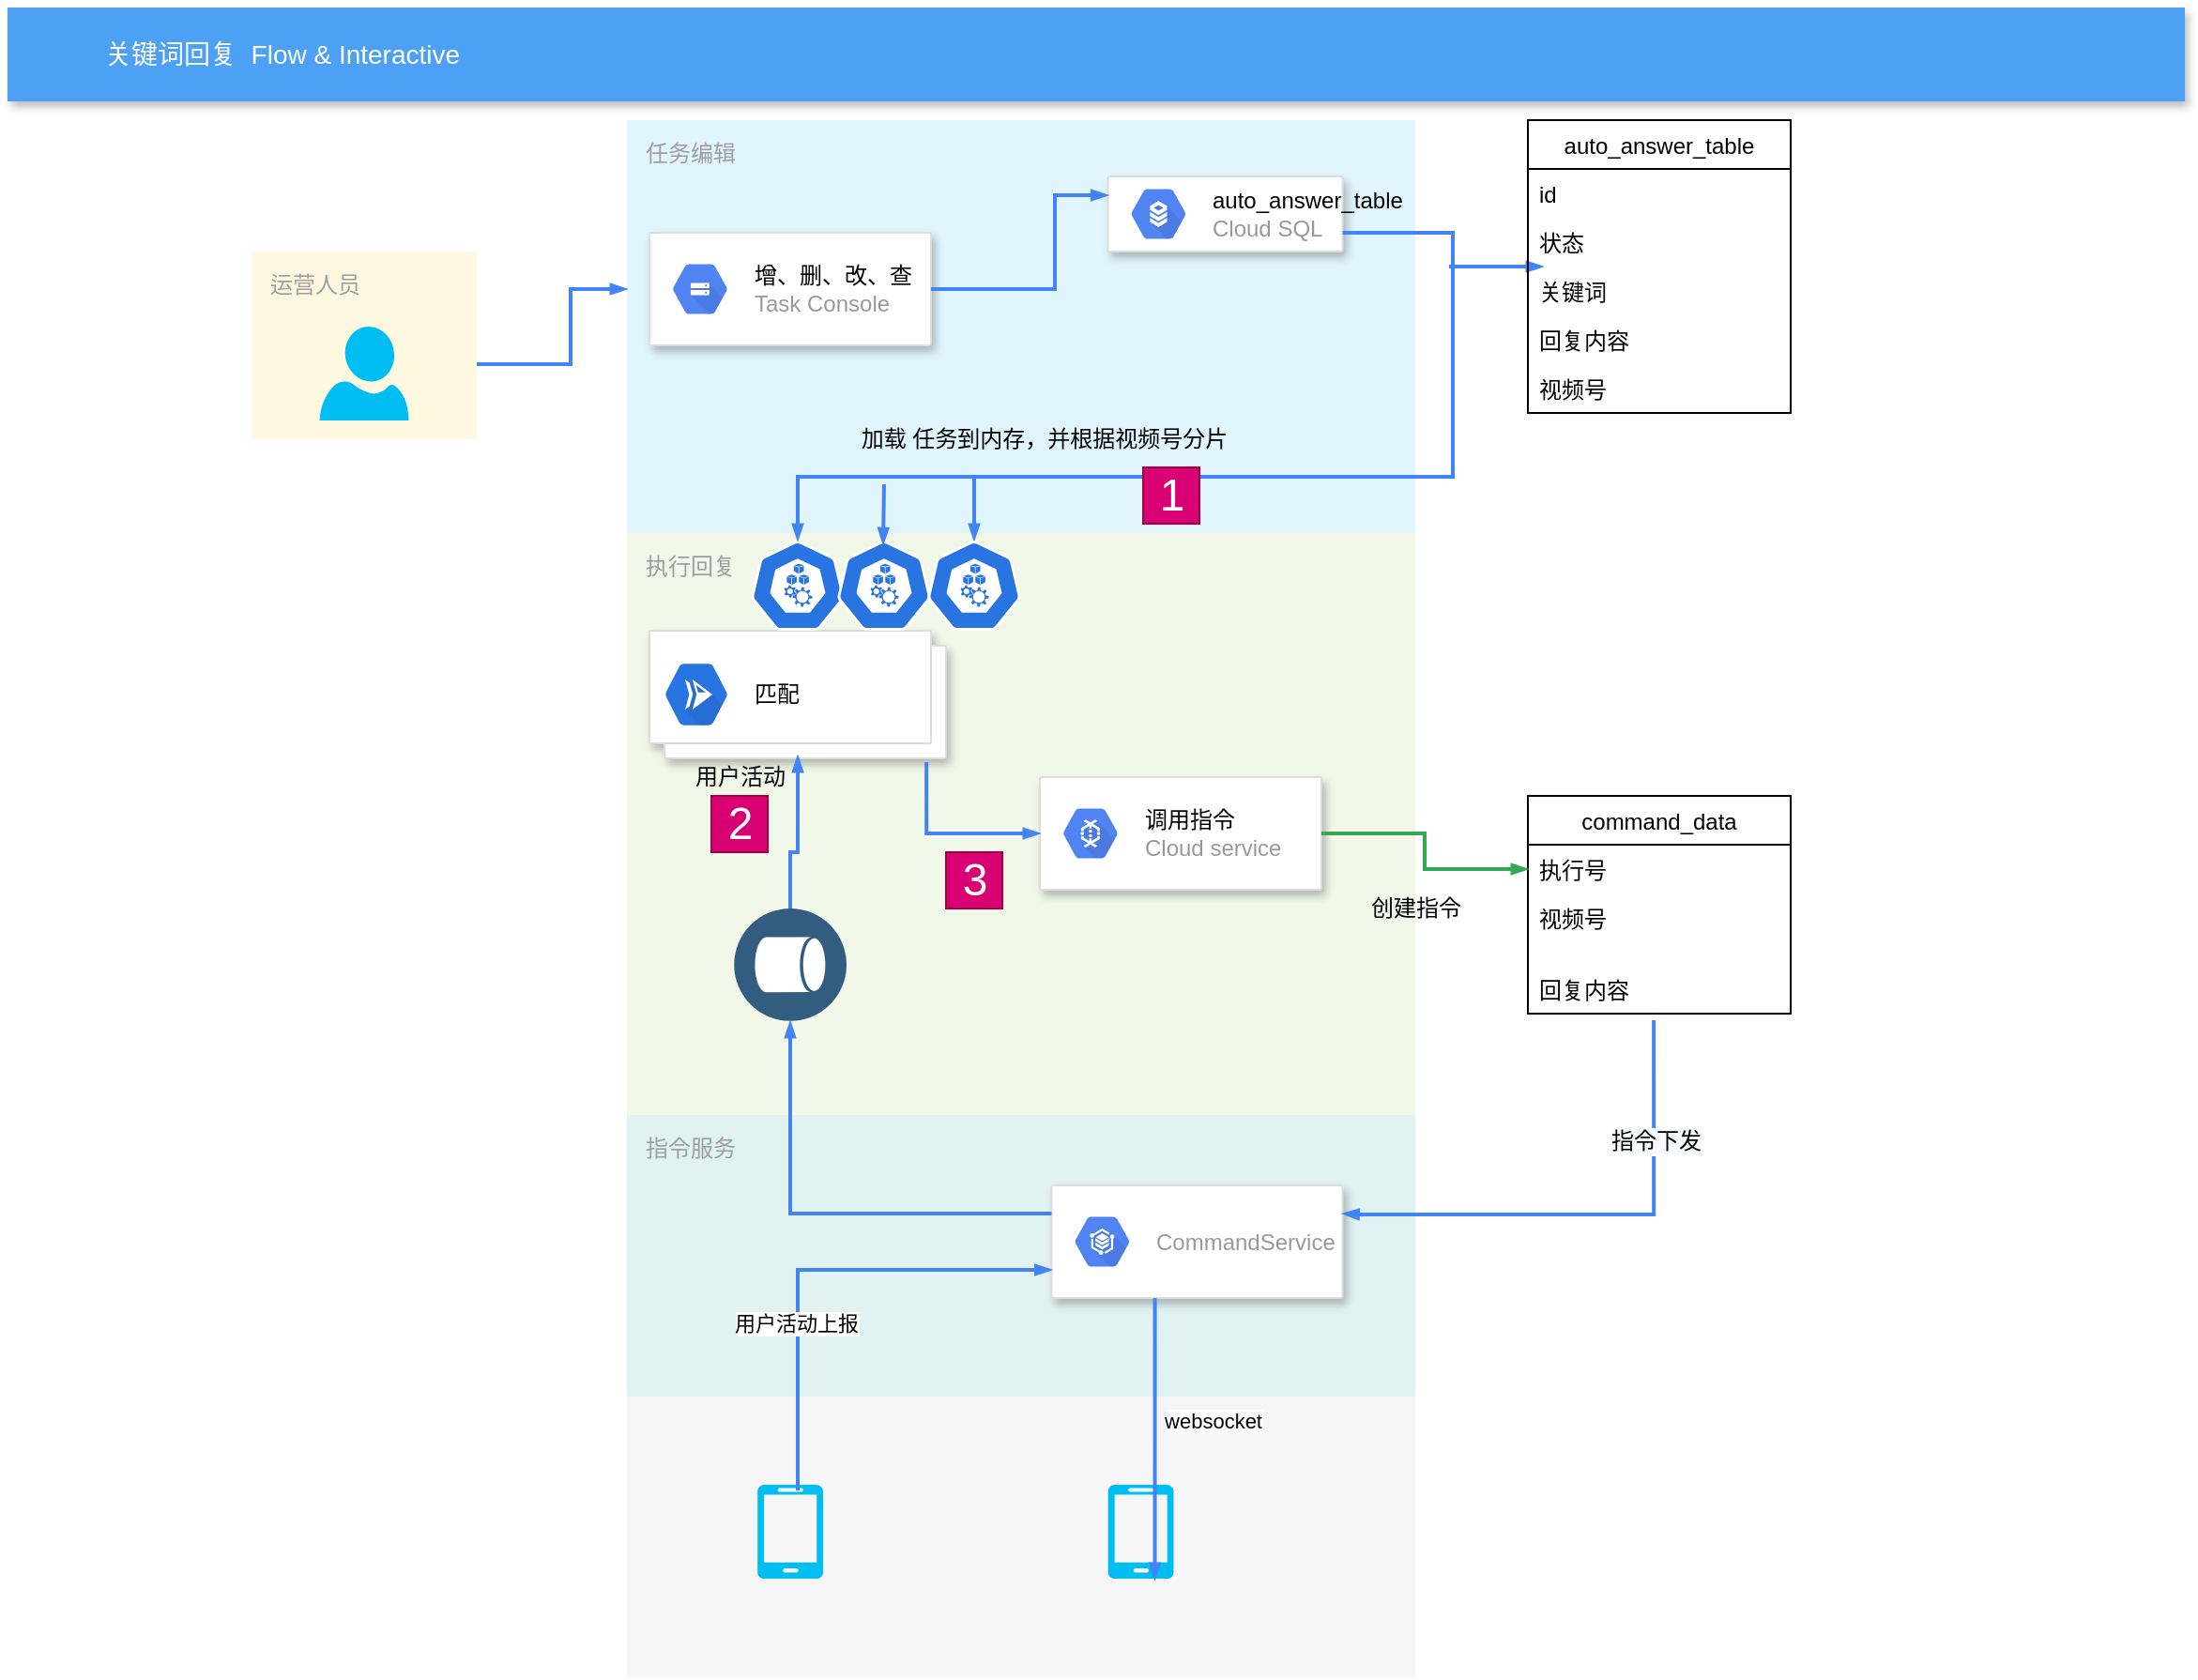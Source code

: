 <mxfile version="14.6.5" type="github">
  <diagram id="f106602c-feb2-e66a-4537-3a34d633f6aa" name="Page-1">
    <mxGraphModel dx="782" dy="483" grid="1" gridSize="10" guides="1" tooltips="1" connect="1" arrows="1" fold="1" page="1" pageScale="1" pageWidth="1169" pageHeight="827" background="#ffffff" math="0" shadow="0">
      <root>
        <mxCell id="0" />
        <mxCell id="1" parent="0" />
        <mxCell id="G245-s3OqqWEg4Bqu4Ok-721" value="" style="fillColor=#F6F6F6;strokeColor=none;shadow=0;gradientColor=none;fontSize=14;align=left;spacing=10;fontColor=#717171;9E9E9E;verticalAlign=top;spacingTop=-4;fontStyle=0;spacingLeft=40;html=1;" parent="1" vertex="1">
          <mxGeometry x="450" y="780" width="420" height="150" as="geometry" />
        </mxCell>
        <mxCell id="14" value="" style="fillColor=#F6F6F6;strokeColor=none;shadow=0;gradientColor=none;fontSize=14;align=left;spacing=10;fontColor=#717171;9E9E9E;verticalAlign=top;spacingTop=-4;fontStyle=0;spacingLeft=40;html=1;" parent="1" vertex="1">
          <mxGeometry x="450" y="100" width="420" height="430" as="geometry" />
        </mxCell>
        <mxCell id="711" value="任务编辑" style="rounded=1;absoluteArcSize=1;arcSize=2;html=1;strokeColor=none;gradientColor=none;shadow=0;dashed=0;strokeColor=none;fontSize=12;fontColor=#9E9E9E;align=left;verticalAlign=top;spacing=10;spacingTop=-4;fillColor=#E1F5FE;" parent="1" vertex="1">
          <mxGeometry x="450" y="100" width="420" height="220" as="geometry" />
        </mxCell>
        <mxCell id="712" style="edgeStyle=orthogonalEdgeStyle;rounded=0;html=1;labelBackgroundColor=none;startFill=1;startSize=4;endArrow=blockThin;endFill=1;endSize=4;jettySize=auto;orthogonalLoop=1;strokeColor=#4284F3;strokeWidth=2;fontSize=12;fontColor=#000000;align=center;dashed=0;" parent="1" source="705" target="711" edge="1">
          <mxGeometry relative="1" as="geometry">
            <Array as="points">
              <mxPoint x="420" y="230" />
              <mxPoint x="420" y="190" />
            </Array>
          </mxGeometry>
        </mxCell>
        <mxCell id="705" value="运营人员" style="rounded=1;absoluteArcSize=1;arcSize=2;html=1;strokeColor=none;gradientColor=none;shadow=0;dashed=0;strokeColor=none;fontSize=12;fontColor=#9E9E9E;align=left;verticalAlign=top;spacing=10;spacingTop=-4;fillColor=#FFF8E1;" parent="1" vertex="1">
          <mxGeometry x="250" y="170" width="120" height="100" as="geometry" />
        </mxCell>
        <mxCell id="2" value="关键词回复&amp;nbsp; Flow &amp;amp;&amp;nbsp;Interactive" style="fillColor=#4DA1F5;strokeColor=none;shadow=1;gradientColor=none;fontSize=14;align=left;spacingLeft=50;fontColor=#ffffff;html=1;" parent="1" vertex="1">
          <mxGeometry x="120" y="40" width="1160" height="50" as="geometry" />
        </mxCell>
        <mxCell id="697" value="" style="strokeColor=#dddddd;fillColor=#ffffff;shadow=1;strokeWidth=1;rounded=1;absoluteArcSize=1;arcSize=2;fontSize=10;fontColor=#9E9E9E;align=center;html=1;" parent="1" vertex="1">
          <mxGeometry x="462" y="160" width="150" height="60" as="geometry" />
        </mxCell>
        <mxCell id="698" value="&lt;font color=&quot;#000000&quot;&gt;增、删、改、查&lt;/font&gt;&lt;br&gt;Task Console" style="dashed=0;connectable=0;html=1;fillColor=#5184F3;strokeColor=none;shape=mxgraph.gcp2.hexIcon;prIcon=cloud_storage;part=1;labelPosition=right;verticalLabelPosition=middle;align=left;verticalAlign=middle;spacingLeft=5;fontColor=#999999;fontSize=12;" parent="697" vertex="1">
          <mxGeometry y="0.5" width="44" height="39" relative="1" as="geometry">
            <mxPoint x="5" y="-19.5" as="offset" />
          </mxGeometry>
        </mxCell>
        <mxCell id="719" style="edgeStyle=orthogonalEdgeStyle;rounded=0;html=1;labelBackgroundColor=none;startFill=1;startSize=4;endArrow=blockThin;endFill=1;endSize=4;jettySize=auto;orthogonalLoop=1;strokeColor=#4284F3;strokeWidth=2;fontSize=12;fontColor=#000000;align=center;dashed=0;" parent="1" edge="1">
          <mxGeometry relative="1" as="geometry">
            <Array as="points">
              <mxPoint x="888" y="178" />
            </Array>
            <mxPoint x="898" y="178" as="sourcePoint" />
            <mxPoint x="938" y="178" as="targetPoint" />
          </mxGeometry>
        </mxCell>
        <mxCell id="G245-s3OqqWEg4Bqu4Ok-720" value="" style="verticalLabelPosition=bottom;html=1;verticalAlign=top;align=center;strokeColor=none;fillColor=#00BEF2;shape=mxgraph.azure.mobile;pointerEvents=1;" parent="1" vertex="1">
          <mxGeometry x="519.5" y="827" width="35" height="50" as="geometry" />
        </mxCell>
        <mxCell id="G245-s3OqqWEg4Bqu4Ok-722" value="&lt;span style=&quot;color: rgba(0 , 0 , 0 , 0) ; font-family: monospace ; font-size: 0px&quot;&gt;%3CmxGraphModel%3E%3Croot%3E%3CmxCell%20id%3D%220%22%2F%3E%3CmxCell%20id%3D%221%22%20parent%3D%220%22%2F%3E%3CmxCell%20id%3D%222%22%20value%3D%22%22%20style%3D%22fillColor%3D%23F6F6F6%3BstrokeColor%3Dnone%3Bshadow%3D0%3BgradientColor%3Dnone%3BfontSize%3D14%3Balign%3Dleft%3Bspacing%3D10%3BfontColor%3D%23717171%3B9E9E9E%3BverticalAlign%3Dtop%3BspacingTop%3D-4%3BfontStyle%3D0%3BspacingLeft%3D40%3Bhtml%3D1%3B%22%20vertex%3D%221%22%20parent%3D%221%22%3E%3CmxGeometry%20x%3D%22450%22%20y%3D%22100%22%20width%3D%22420%22%20height%3D%22430%22%20as%3D%22geometry%22%2F%3E%3C%2FmxCell%3E%3C%2Froot%3E%3C%2FmxGraphModel%3E&lt;/span&gt;" style="verticalLabelPosition=bottom;html=1;verticalAlign=top;align=center;strokeColor=none;fillColor=#00BEF2;shape=mxgraph.azure.user;" parent="1" vertex="1">
          <mxGeometry x="286.25" y="210" width="47.5" height="50" as="geometry" />
        </mxCell>
        <mxCell id="G245-s3OqqWEg4Bqu4Ok-725" value="" style="html=1;fillColor=#5184F3;strokeColor=none;verticalAlign=top;labelPosition=center;verticalLabelPosition=bottom;align=center;spacingTop=-6;fontSize=11;fontStyle=1;fontColor=#999999;shape=mxgraph.gcp2.hexIcon;prIcon=cloud_run" parent="1" vertex="1">
          <mxGeometry x="490" y="414" width="66" height="58.5" as="geometry" />
        </mxCell>
        <mxCell id="G245-s3OqqWEg4Bqu4Ok-726" value="Cloud Run" style="html=1;fillColor=#5184F3;strokeColor=none;verticalAlign=top;labelPosition=center;verticalLabelPosition=bottom;align=center;spacingTop=-6;fontSize=11;fontStyle=1;fontColor=#999999;shape=mxgraph.gcp2.hexIcon;prIcon=cloud_run" parent="1" vertex="1">
          <mxGeometry x="490" y="440" width="66" height="58.5" as="geometry" />
        </mxCell>
        <mxCell id="707" value="执行回复" style="rounded=1;absoluteArcSize=1;arcSize=2;html=1;strokeColor=none;gradientColor=none;shadow=0;dashed=0;strokeColor=none;fontSize=12;fontColor=#9E9E9E;align=left;verticalAlign=top;spacing=10;spacingTop=-4;fillColor=#F1F8E9;" parent="1" vertex="1">
          <mxGeometry x="450" y="320" width="420" height="310" as="geometry" />
        </mxCell>
        <mxCell id="G245-s3OqqWEg4Bqu4Ok-728" value="" style="shape=mxgraph.gcp2.doubleRect;strokeColor=#dddddd;shadow=1;strokeWidth=1;" parent="1" vertex="1">
          <mxGeometry x="462" y="372" width="158" height="68" as="geometry" />
        </mxCell>
        <mxCell id="G245-s3OqqWEg4Bqu4Ok-729" value="&lt;font color=&quot;#000000&quot;&gt;匹配&lt;/font&gt;" style="dashed=0;connectable=0;html=1;fillColor=#5184F3;strokeColor=none;shape=mxgraph.gcp2.hexIcon;prIcon=persistent_disk;part=1;labelPosition=right;verticalLabelPosition=middle;align=left;verticalAlign=middle;spacingLeft=5;fontColor=#999999;fontSize=12;" parent="G245-s3OqqWEg4Bqu4Ok-728" vertex="1">
          <mxGeometry y="0.5" width="44" height="39" relative="1" as="geometry">
            <mxPoint x="5" y="-19.5" as="offset" />
          </mxGeometry>
        </mxCell>
        <mxCell id="G245-s3OqqWEg4Bqu4Ok-730" value="" style="html=1;fillColor=#2875E2;strokeColor=#ffffff;verticalAlign=top;labelPosition=center;verticalLabelPosition=bottom;align=center;spacingTop=-6;fontSize=12;fontStyle=1;fontColor=#000000;shape=mxgraph.gcp2.hexIcon;prIcon=cloud_run;dashed=0;fontFamily=Helvetica;" parent="G245-s3OqqWEg4Bqu4Ok-728" vertex="1">
          <mxGeometry y="10" width="50" height="48" as="geometry" />
        </mxCell>
        <mxCell id="G245-s3OqqWEg4Bqu4Ok-731" value="" style="strokeColor=#dddddd;shadow=1;strokeWidth=1;rounded=1;absoluteArcSize=1;arcSize=2;" parent="1" vertex="1">
          <mxGeometry x="706.25" y="130" width="125" height="40" as="geometry" />
        </mxCell>
        <mxCell id="G245-s3OqqWEg4Bqu4Ok-732" value="&lt;font color=&quot;#000000&quot;&gt;auto_answer_table&lt;/font&gt;&lt;br&gt;Cloud SQL" style="dashed=0;connectable=0;html=1;fillColor=#5184F3;strokeColor=none;shape=mxgraph.gcp2.hexIcon;prIcon=cloud_sql;part=1;labelPosition=right;verticalLabelPosition=middle;align=left;verticalAlign=middle;spacingLeft=5;fontColor=#999999;fontSize=12;" parent="G245-s3OqqWEg4Bqu4Ok-731" vertex="1">
          <mxGeometry y="0.5" width="44" height="39" relative="1" as="geometry">
            <mxPoint x="5" y="-19.5" as="offset" />
          </mxGeometry>
        </mxCell>
        <mxCell id="G245-s3OqqWEg4Bqu4Ok-737" style="edgeStyle=orthogonalEdgeStyle;rounded=0;html=1;labelBackgroundColor=none;startFill=1;startSize=4;endArrow=blockThin;endFill=1;endSize=4;jettySize=auto;orthogonalLoop=1;strokeColor=#4284F3;strokeWidth=2;fontSize=12;fontColor=#000000;align=center;dashed=0;entryX=0;entryY=0.25;entryDx=0;entryDy=0;exitX=1;exitY=0.5;exitDx=0;exitDy=0;" parent="1" source="697" target="G245-s3OqqWEg4Bqu4Ok-731" edge="1">
          <mxGeometry relative="1" as="geometry">
            <Array as="points">
              <mxPoint x="678" y="190" />
            </Array>
            <mxPoint x="620" y="280" as="sourcePoint" />
            <mxPoint x="720" y="350" as="targetPoint" />
          </mxGeometry>
        </mxCell>
        <mxCell id="G245-s3OqqWEg4Bqu4Ok-742" value="auto_answer_table" style="swimlane;fontStyle=0;childLayout=stackLayout;horizontal=1;startSize=26;fillColor=none;horizontalStack=0;resizeParent=1;resizeParentMax=0;resizeLast=0;collapsible=1;marginBottom=0;" parent="1" vertex="1">
          <mxGeometry x="930" y="100" width="140" height="156" as="geometry" />
        </mxCell>
        <mxCell id="G245-s3OqqWEg4Bqu4Ok-743" value="id" style="text;strokeColor=none;fillColor=none;align=left;verticalAlign=top;spacingLeft=4;spacingRight=4;overflow=hidden;rotatable=0;points=[[0,0.5],[1,0.5]];portConstraint=eastwest;" parent="G245-s3OqqWEg4Bqu4Ok-742" vertex="1">
          <mxGeometry y="26" width="140" height="26" as="geometry" />
        </mxCell>
        <mxCell id="G245-s3OqqWEg4Bqu4Ok-744" value="状态" style="text;strokeColor=none;fillColor=none;align=left;verticalAlign=top;spacingLeft=4;spacingRight=4;overflow=hidden;rotatable=0;points=[[0,0.5],[1,0.5]];portConstraint=eastwest;" parent="G245-s3OqqWEg4Bqu4Ok-742" vertex="1">
          <mxGeometry y="52" width="140" height="26" as="geometry" />
        </mxCell>
        <mxCell id="G245-s3OqqWEg4Bqu4Ok-745" value="关键词" style="text;strokeColor=none;fillColor=none;align=left;verticalAlign=top;spacingLeft=4;spacingRight=4;overflow=hidden;rotatable=0;points=[[0,0.5],[1,0.5]];portConstraint=eastwest;" parent="G245-s3OqqWEg4Bqu4Ok-742" vertex="1">
          <mxGeometry y="78" width="140" height="26" as="geometry" />
        </mxCell>
        <mxCell id="G245-s3OqqWEg4Bqu4Ok-746" value="回复内容" style="text;strokeColor=none;fillColor=none;align=left;verticalAlign=top;spacingLeft=4;spacingRight=4;overflow=hidden;rotatable=0;points=[[0,0.5],[1,0.5]];portConstraint=eastwest;" parent="G245-s3OqqWEg4Bqu4Ok-742" vertex="1">
          <mxGeometry y="104" width="140" height="26" as="geometry" />
        </mxCell>
        <mxCell id="G245-s3OqqWEg4Bqu4Ok-747" value="视频号" style="text;strokeColor=none;fillColor=none;align=left;verticalAlign=top;spacingLeft=4;spacingRight=4;overflow=hidden;rotatable=0;points=[[0,0.5],[1,0.5]];portConstraint=eastwest;" parent="G245-s3OqqWEg4Bqu4Ok-742" vertex="1">
          <mxGeometry y="130" width="140" height="26" as="geometry" />
        </mxCell>
        <mxCell id="G245-s3OqqWEg4Bqu4Ok-749" value="" style="strokeColor=#dddddd;fillColor=#ffffff;shadow=1;strokeWidth=1;rounded=1;absoluteArcSize=1;arcSize=2;fontSize=10;fontColor=#9E9E9E;align=center;html=1;" parent="1" vertex="1">
          <mxGeometry x="670" y="450" width="150" height="60" as="geometry" />
        </mxCell>
        <mxCell id="G245-s3OqqWEg4Bqu4Ok-750" value="&lt;font color=&quot;#000000&quot;&gt;调用指令&lt;/font&gt;&lt;br&gt;Cloud service" style="dashed=0;connectable=0;html=1;fillColor=#5184F3;strokeColor=none;shape=mxgraph.gcp2.hexIcon;prIcon=cloud_dataflow;part=1;labelPosition=right;verticalLabelPosition=middle;align=left;verticalAlign=middle;spacingLeft=5;fontColor=#999999;fontSize=12;" parent="G245-s3OqqWEg4Bqu4Ok-749" vertex="1">
          <mxGeometry y="0.5" width="44" height="39" relative="1" as="geometry">
            <mxPoint x="5" y="-19.5" as="offset" />
          </mxGeometry>
        </mxCell>
        <mxCell id="G245-s3OqqWEg4Bqu4Ok-757" value="" style="aspect=fixed;perimeter=ellipsePerimeter;html=1;align=center;shadow=0;dashed=0;fontColor=#4277BB;labelBackgroundColor=#ffffff;fontSize=12;spacingTop=3;image;image=img/lib/ibm/data/data_services.svg;direction=south;" parent="1" vertex="1">
          <mxGeometry x="507" y="520" width="60" height="60" as="geometry" />
        </mxCell>
        <mxCell id="G245-s3OqqWEg4Bqu4Ok-758" style="edgeStyle=orthogonalEdgeStyle;rounded=0;html=1;labelBackgroundColor=none;startFill=1;startSize=4;endArrow=blockThin;endFill=1;endSize=4;jettySize=auto;orthogonalLoop=1;strokeColor=#4284F3;strokeWidth=2;fontSize=12;fontColor=#000000;align=center;dashed=0;entryX=1.017;entryY=-0.075;entryDx=0;entryDy=0;entryPerimeter=0;" parent="1" source="G245-s3OqqWEg4Bqu4Ok-757" target="CRXLnULaYuxXShmCxGCk-724" edge="1">
          <mxGeometry relative="1" as="geometry">
            <Array as="points">
              <mxPoint x="537" y="490" />
              <mxPoint x="541" y="490" />
            </Array>
            <mxPoint x="541" y="469" as="sourcePoint" />
            <mxPoint x="541" y="422" as="targetPoint" />
          </mxGeometry>
        </mxCell>
        <mxCell id="G245-s3OqqWEg4Bqu4Ok-759" style="edgeStyle=orthogonalEdgeStyle;rounded=0;html=1;labelBackgroundColor=none;startFill=1;startSize=4;endArrow=blockThin;endFill=1;endSize=4;jettySize=auto;orthogonalLoop=1;strokeColor=#4284F3;strokeWidth=2;fontSize=12;fontColor=#000000;align=center;dashed=0;entryX=0;entryY=0.5;entryDx=0;entryDy=0;exitX=0.934;exitY=1.029;exitDx=0;exitDy=0;exitPerimeter=0;" parent="1" source="G245-s3OqqWEg4Bqu4Ok-728" target="G245-s3OqqWEg4Bqu4Ok-749" edge="1">
          <mxGeometry relative="1" as="geometry">
            <Array as="points">
              <mxPoint x="610" y="480" />
            </Array>
            <mxPoint x="579" y="480" as="sourcePoint" />
            <mxPoint x="650" y="450" as="targetPoint" />
          </mxGeometry>
        </mxCell>
        <mxCell id="G245-s3OqqWEg4Bqu4Ok-762" value="command_data" style="swimlane;fontStyle=0;childLayout=stackLayout;horizontal=1;startSize=26;fillColor=none;horizontalStack=0;resizeParent=1;resizeParentMax=0;resizeLast=0;collapsible=1;marginBottom=0;" parent="1" vertex="1">
          <mxGeometry x="930" y="460" width="140" height="116" as="geometry" />
        </mxCell>
        <mxCell id="G245-s3OqqWEg4Bqu4Ok-766" value="执行号" style="text;strokeColor=none;fillColor=none;align=left;verticalAlign=top;spacingLeft=4;spacingRight=4;overflow=hidden;rotatable=0;points=[[0,0.5],[1,0.5]];portConstraint=eastwest;" parent="G245-s3OqqWEg4Bqu4Ok-762" vertex="1">
          <mxGeometry y="26" width="140" height="26" as="geometry" />
        </mxCell>
        <mxCell id="G245-s3OqqWEg4Bqu4Ok-767" value="视频号" style="text;strokeColor=none;fillColor=none;align=left;verticalAlign=top;spacingLeft=4;spacingRight=4;overflow=hidden;rotatable=0;points=[[0,0.5],[1,0.5]];portConstraint=eastwest;" parent="G245-s3OqqWEg4Bqu4Ok-762" vertex="1">
          <mxGeometry y="52" width="140" height="38" as="geometry" />
        </mxCell>
        <mxCell id="0b8x4ibgRGntB2Tg0Yww-720" value="回复内容" style="text;strokeColor=none;fillColor=none;align=left;verticalAlign=top;spacingLeft=4;spacingRight=4;overflow=hidden;rotatable=0;points=[[0,0.5],[1,0.5]];portConstraint=eastwest;" parent="G245-s3OqqWEg4Bqu4Ok-762" vertex="1">
          <mxGeometry y="90" width="140" height="26" as="geometry" />
        </mxCell>
        <mxCell id="CRXLnULaYuxXShmCxGCk-720" value="创建指令" style="text;html=1;resizable=0;autosize=1;align=center;verticalAlign=middle;points=[];fillColor=none;strokeColor=none;rounded=0;" parent="1" vertex="1">
          <mxGeometry x="840" y="510" width="60" height="20" as="geometry" />
        </mxCell>
        <mxCell id="CRXLnULaYuxXShmCxGCk-721" style="edgeStyle=orthogonalEdgeStyle;rounded=0;html=1;labelBackgroundColor=none;startFill=1;startSize=4;endArrow=blockThin;endFill=1;endSize=4;jettySize=auto;orthogonalLoop=1;strokeColor=#4284F3;strokeWidth=2;fontSize=12;fontColor=#000000;align=center;dashed=0;exitX=1;exitY=0.75;exitDx=0;exitDy=0;entryX=0.5;entryY=0;entryDx=0;entryDy=0;entryPerimeter=0;" parent="1" source="G245-s3OqqWEg4Bqu4Ok-731" target="0b8x4ibgRGntB2Tg0Yww-724" edge="1">
          <mxGeometry relative="1" as="geometry">
            <Array as="points">
              <mxPoint x="890" y="160" />
              <mxPoint x="890" y="290" />
              <mxPoint x="635" y="290" />
            </Array>
            <mxPoint x="841.25" y="150" as="sourcePoint" />
            <mxPoint x="910" y="210" as="targetPoint" />
          </mxGeometry>
        </mxCell>
        <mxCell id="CRXLnULaYuxXShmCxGCk-723" value="加载 任务到内存，并根据视频号分片" style="text;html=1;resizable=0;autosize=1;align=center;verticalAlign=middle;points=[];fillColor=none;strokeColor=none;rounded=0;" parent="1" vertex="1">
          <mxGeometry x="567" y="260" width="210" height="20" as="geometry" />
        </mxCell>
        <mxCell id="CRXLnULaYuxXShmCxGCk-724" value="用户活动" style="text;html=1;resizable=0;autosize=1;align=center;verticalAlign=middle;points=[];fillColor=none;strokeColor=none;rounded=0;" parent="1" vertex="1">
          <mxGeometry x="480" y="440" width="60" height="20" as="geometry" />
        </mxCell>
        <mxCell id="G245-s3OqqWEg4Bqu4Ok-719" value="" style="verticalLabelPosition=bottom;html=1;verticalAlign=top;align=center;strokeColor=none;fillColor=#00BEF2;shape=mxgraph.azure.mobile;pointerEvents=1;" parent="1" vertex="1">
          <mxGeometry x="706.25" y="827" width="35" height="50" as="geometry" />
        </mxCell>
        <mxCell id="PuhiZ39EmkUhV1063GtV-720" value="指令服务" style="points=[[0,0,0],[0.25,0,0],[0.5,0,0],[0.75,0,0],[1,0,0],[1,0.25,0],[1,0.5,0],[1,0.75,0],[1,1,0],[0.75,1,0],[0.5,1,0],[0.25,1,0],[0,1,0],[0,0.75,0],[0,0.5,0],[0,0.25,0]];rounded=1;absoluteArcSize=1;arcSize=2;html=1;strokeColor=none;gradientColor=none;shadow=0;dashed=0;fontSize=12;fontColor=#9E9E9E;align=left;verticalAlign=top;spacing=10;spacingTop=-4;fillColor=#E0F2F1;" parent="1" vertex="1">
          <mxGeometry x="450" y="630" width="420" height="150" as="geometry" />
        </mxCell>
        <mxCell id="PuhiZ39EmkUhV1063GtV-721" value="" style="strokeColor=#dddddd;shadow=1;strokeWidth=1;rounded=1;absoluteArcSize=1;arcSize=2;" parent="1" vertex="1">
          <mxGeometry x="676.25" y="667.5" width="155" height="60" as="geometry" />
        </mxCell>
        <mxCell id="PuhiZ39EmkUhV1063GtV-722" value="CommandService" style="dashed=0;connectable=0;html=1;fillColor=#5184F3;strokeColor=none;shape=mxgraph.gcp2.hexIcon;prIcon=gke_on_prem;part=1;labelPosition=right;verticalLabelPosition=middle;align=left;verticalAlign=middle;spacingLeft=5;fontColor=#999999;fontSize=12;" parent="PuhiZ39EmkUhV1063GtV-721" vertex="1">
          <mxGeometry y="0.5" width="44" height="39" relative="1" as="geometry">
            <mxPoint x="5" y="-19.5" as="offset" />
          </mxGeometry>
        </mxCell>
        <mxCell id="PuhiZ39EmkUhV1063GtV-723" style="edgeStyle=orthogonalEdgeStyle;rounded=0;html=1;labelBackgroundColor=none;startFill=1;startSize=4;endArrow=blockThin;endFill=1;endSize=4;jettySize=auto;orthogonalLoop=1;strokeColor=#4284F3;strokeWidth=2;fontSize=12;fontColor=#000000;align=center;dashed=0;" parent="PuhiZ39EmkUhV1063GtV-721" edge="1">
          <mxGeometry relative="1" as="geometry">
            <Array as="points">
              <mxPoint x="55" y="60" />
              <mxPoint x="55" y="60" />
            </Array>
            <mxPoint x="55" y="77" as="sourcePoint" />
            <mxPoint x="55" y="210" as="targetPoint" />
          </mxGeometry>
        </mxCell>
        <mxCell id="PuhiZ39EmkUhV1063GtV-724" value="websocket" style="edgeLabel;html=1;align=center;verticalAlign=middle;resizable=0;points=[];" parent="PuhiZ39EmkUhV1063GtV-723" vertex="1" connectable="0">
          <mxGeometry x="-0.066" y="1" relative="1" as="geometry">
            <mxPoint x="29" y="4" as="offset" />
          </mxGeometry>
        </mxCell>
        <mxCell id="PuhiZ39EmkUhV1063GtV-725" style="edgeStyle=orthogonalEdgeStyle;rounded=0;html=1;labelBackgroundColor=none;startFill=1;startSize=4;endArrow=blockThin;endFill=1;endSize=4;jettySize=auto;orthogonalLoop=1;strokeColor=#4284F3;strokeWidth=2;fontSize=12;fontColor=#000000;align=center;dashed=0;entryX=0;entryY=0.75;entryDx=0;entryDy=0;" parent="1" target="PuhiZ39EmkUhV1063GtV-721" edge="1">
          <mxGeometry relative="1" as="geometry">
            <Array as="points">
              <mxPoint x="541" y="713" />
            </Array>
            <mxPoint x="541" y="830" as="sourcePoint" />
            <mxPoint x="540.5" y="1067" as="targetPoint" />
          </mxGeometry>
        </mxCell>
        <mxCell id="PuhiZ39EmkUhV1063GtV-726" value="用户活动上报" style="edgeLabel;html=1;align=center;verticalAlign=middle;resizable=0;points=[];" parent="PuhiZ39EmkUhV1063GtV-725" vertex="1" connectable="0">
          <mxGeometry x="-0.294" y="2" relative="1" as="geometry">
            <mxPoint x="1" as="offset" />
          </mxGeometry>
        </mxCell>
        <mxCell id="PuhiZ39EmkUhV1063GtV-727" style="edgeStyle=orthogonalEdgeStyle;rounded=0;html=1;labelBackgroundColor=none;startFill=1;startSize=4;endArrow=blockThin;endFill=1;endSize=4;jettySize=auto;orthogonalLoop=1;strokeColor=#4284F3;strokeWidth=2;fontSize=12;fontColor=#000000;align=center;dashed=0;entryX=1;entryY=0.5;entryDx=0;entryDy=0;exitX=0;exitY=0.25;exitDx=0;exitDy=0;" parent="1" source="PuhiZ39EmkUhV1063GtV-721" target="G245-s3OqqWEg4Bqu4Ok-757" edge="1">
          <mxGeometry relative="1" as="geometry">
            <Array as="points">
              <mxPoint x="537" y="683" />
            </Array>
            <mxPoint x="551" y="840" as="sourcePoint" />
            <mxPoint x="685" y="665" as="targetPoint" />
          </mxGeometry>
        </mxCell>
        <mxCell id="jsMgI3IwnFYApVVyTUsu-719" style="edgeStyle=orthogonalEdgeStyle;rounded=0;html=1;labelBackgroundColor=none;startFill=1;startSize=4;endArrow=blockThin;endFill=1;endSize=4;jettySize=auto;orthogonalLoop=1;strokeColor=#4284F3;strokeWidth=2;fontSize=12;fontColor=#000000;align=center;dashed=0;entryX=1;entryY=0.25;entryDx=0;entryDy=0;exitX=0.479;exitY=1.135;exitDx=0;exitDy=0;exitPerimeter=0;" parent="1" source="0b8x4ibgRGntB2Tg0Yww-720" target="PuhiZ39EmkUhV1063GtV-721" edge="1">
          <mxGeometry relative="1" as="geometry">
            <Array as="points">
              <mxPoint x="997" y="683" />
              <mxPoint x="840" y="683" />
            </Array>
            <mxPoint x="834" y="500" as="sourcePoint" />
            <mxPoint x="910" y="500" as="targetPoint" />
          </mxGeometry>
        </mxCell>
        <mxCell id="0b8x4ibgRGntB2Tg0Yww-721" value="&lt;span style=&quot;font-size: 12px ; background-color: rgb(248 , 249 , 250)&quot;&gt;指令下发&lt;/span&gt;" style="edgeLabel;html=1;align=center;verticalAlign=middle;resizable=0;points=[];" parent="jsMgI3IwnFYApVVyTUsu-719" vertex="1" connectable="0">
          <mxGeometry x="-0.521" y="1" relative="1" as="geometry">
            <mxPoint as="offset" />
          </mxGeometry>
        </mxCell>
        <mxCell id="0b8x4ibgRGntB2Tg0Yww-719" value="" style="edgeStyle=orthogonalEdgeStyle;fontSize=12;html=1;endArrow=blockThin;endFill=1;rounded=0;strokeWidth=2;endSize=4;startSize=4;strokeColor=#34A853;dashed=0;entryX=0;entryY=0.5;entryDx=0;entryDy=0;exitX=1;exitY=0.5;exitDx=0;exitDy=0;" parent="1" source="G245-s3OqqWEg4Bqu4Ok-749" target="G245-s3OqqWEg4Bqu4Ok-766" edge="1">
          <mxGeometry width="100" relative="1" as="geometry">
            <mxPoint x="900" y="600" as="sourcePoint" />
            <mxPoint x="900" y="550" as="targetPoint" />
          </mxGeometry>
        </mxCell>
        <mxCell id="0b8x4ibgRGntB2Tg0Yww-722" value="" style="html=1;dashed=0;whitespace=wrap;fillColor=#2875E2;strokeColor=#ffffff;points=[[0.005,0.63,0],[0.1,0.2,0],[0.9,0.2,0],[0.5,0,0],[0.995,0.63,0],[0.72,0.99,0],[0.5,1,0],[0.28,0.99,0]];shape=mxgraph.kubernetes.icon;prIcon=node" parent="1" vertex="1">
          <mxGeometry x="516" y="324" width="50" height="48" as="geometry" />
        </mxCell>
        <mxCell id="0b8x4ibgRGntB2Tg0Yww-723" value="" style="html=1;dashed=0;whitespace=wrap;fillColor=#2875E2;strokeColor=#ffffff;points=[[0.005,0.63,0],[0.1,0.2,0],[0.9,0.2,0],[0.5,0,0],[0.995,0.63,0],[0.72,0.99,0],[0.5,1,0],[0.28,0.99,0]];shape=mxgraph.kubernetes.icon;prIcon=node" parent="1" vertex="1">
          <mxGeometry x="562" y="324" width="50" height="48" as="geometry" />
        </mxCell>
        <mxCell id="0b8x4ibgRGntB2Tg0Yww-724" value="" style="html=1;dashed=0;whitespace=wrap;fillColor=#2875E2;strokeColor=#ffffff;points=[[0.005,0.63,0],[0.1,0.2,0],[0.9,0.2,0],[0.5,0,0],[0.995,0.63,0],[0.72,0.99,0],[0.5,1,0],[0.28,0.99,0]];shape=mxgraph.kubernetes.icon;prIcon=node" parent="1" vertex="1">
          <mxGeometry x="610" y="324" width="50" height="48" as="geometry" />
        </mxCell>
        <mxCell id="pOnPUVLGnlh98pnRLNdT-719" style="edgeStyle=orthogonalEdgeStyle;rounded=0;html=1;labelBackgroundColor=none;startFill=1;startSize=4;endArrow=blockThin;endFill=1;endSize=4;jettySize=auto;orthogonalLoop=1;strokeColor=#4284F3;strokeWidth=2;fontSize=12;fontColor=#000000;align=center;dashed=0;entryX=0.5;entryY=0;entryDx=0;entryDy=0;entryPerimeter=0;" edge="1" parent="1" target="0b8x4ibgRGntB2Tg0Yww-722">
          <mxGeometry relative="1" as="geometry">
            <Array as="points">
              <mxPoint x="541" y="290" />
            </Array>
            <mxPoint x="640" y="290" as="sourcePoint" />
            <mxPoint x="587" y="250" as="targetPoint" />
          </mxGeometry>
        </mxCell>
        <mxCell id="pOnPUVLGnlh98pnRLNdT-720" style="edgeStyle=orthogonalEdgeStyle;rounded=0;html=1;labelBackgroundColor=none;startFill=1;startSize=4;endArrow=blockThin;endFill=1;endSize=4;jettySize=auto;orthogonalLoop=1;strokeColor=#4284F3;strokeWidth=2;fontSize=12;fontColor=#000000;align=center;dashed=0;" edge="1" parent="1">
          <mxGeometry relative="1" as="geometry">
            <Array as="points">
              <mxPoint x="586.93" y="294.03" />
            </Array>
            <mxPoint x="587" y="294" as="sourcePoint" />
            <mxPoint x="586.5" y="326" as="targetPoint" />
          </mxGeometry>
        </mxCell>
        <mxCell id="pOnPUVLGnlh98pnRLNdT-721" value="1" style="text;html=1;resizable=0;autosize=1;align=center;verticalAlign=middle;points=[];fillColor=#d80073;strokeColor=#A50040;rounded=0;fontColor=#ffffff;fontSize=24;" vertex="1" parent="1">
          <mxGeometry x="725" y="285" width="30" height="30" as="geometry" />
        </mxCell>
        <mxCell id="pOnPUVLGnlh98pnRLNdT-722" value="2" style="text;html=1;resizable=0;autosize=1;align=center;verticalAlign=middle;points=[];fillColor=#d80073;strokeColor=#A50040;rounded=0;fontColor=#ffffff;fontSize=24;" vertex="1" parent="1">
          <mxGeometry x="495" y="460" width="30" height="30" as="geometry" />
        </mxCell>
        <mxCell id="pOnPUVLGnlh98pnRLNdT-723" value="3" style="text;html=1;resizable=0;autosize=1;align=center;verticalAlign=middle;points=[];fillColor=#d80073;strokeColor=#A50040;rounded=0;fontColor=#ffffff;fontSize=24;" vertex="1" parent="1">
          <mxGeometry x="620" y="490" width="30" height="30" as="geometry" />
        </mxCell>
      </root>
    </mxGraphModel>
  </diagram>
</mxfile>
